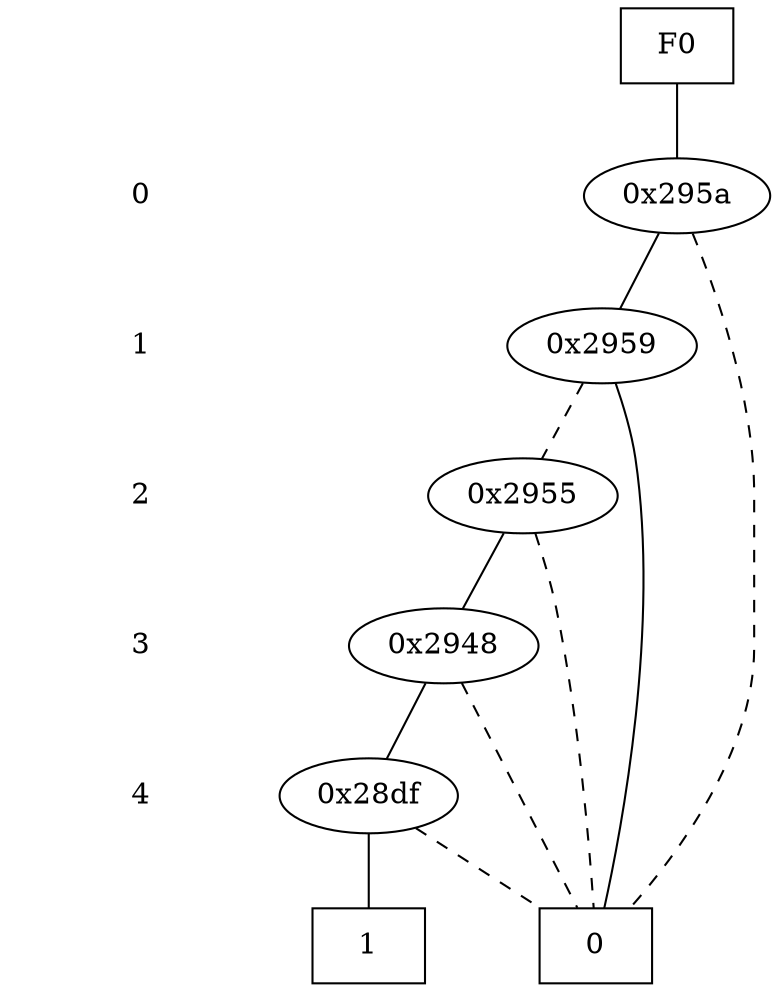 digraph "DD" {
size = "7.5,10"
center = true;
edge [dir = none];
{ node [shape = plaintext];
  edge [style = invis];
  "CONST NODES" [style = invis];
" 0 " -> " 1 " -> " 2 " -> " 3 " -> " 4 " -> "CONST NODES"; 
}
{ rank = same; node [shape = box]; edge [style = invis];
"F0"; }
{ rank = same; " 0 ";
"0x295a";
}
{ rank = same; " 1 ";
"0x2959";
}
{ rank = same; " 2 ";
"0x2955";
}
{ rank = same; " 3 ";
"0x2948";
}
{ rank = same; " 4 ";
"0x28df";
}
{ rank = same; "CONST NODES";
{ node [shape = box]; "0x267a";
"0x2679";
}
}
"F0" -> "0x295a" [style = solid];
"0x295a" -> "0x2959";
"0x295a" -> "0x267a" [style = dashed];
"0x2959" -> "0x267a";
"0x2959" -> "0x2955" [style = dashed];
"0x2955" -> "0x2948";
"0x2955" -> "0x267a" [style = dashed];
"0x2948" -> "0x28df";
"0x2948" -> "0x267a" [style = dashed];
"0x28df" -> "0x2679";
"0x28df" -> "0x267a" [style = dashed];
"0x267a" [label = "0"];
"0x2679" [label = "1"];
}
